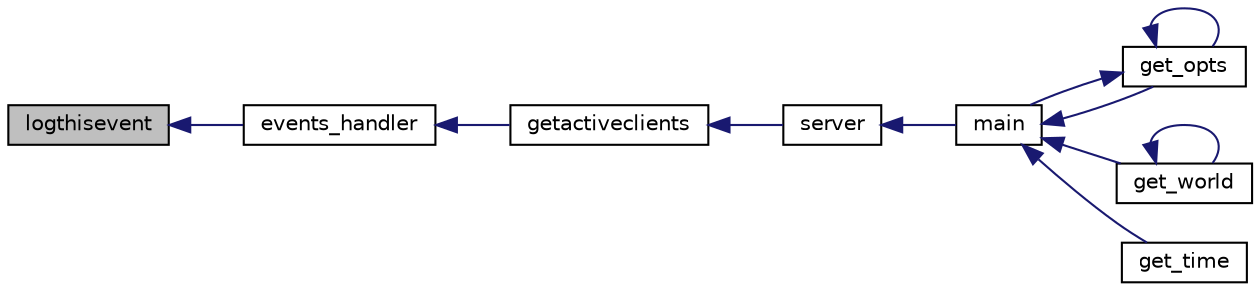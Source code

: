 digraph "logthisevent"
{
  edge [fontname="Helvetica",fontsize="10",labelfontname="Helvetica",labelfontsize="10"];
  node [fontname="Helvetica",fontsize="10",shape=record];
  rankdir="LR";
  Node255 [label="logthisevent",height=0.2,width=0.4,color="black", fillcolor="grey75", style="filled", fontcolor="black"];
  Node255 -> Node256 [dir="back",color="midnightblue",fontsize="10",style="solid",fontname="Helvetica"];
  Node256 [label="events_handler",height=0.2,width=0.4,color="black", fillcolor="white", style="filled",URL="$server__main_8c.html#a2670d42dbeb0847c84fde9c005a58ab5"];
  Node256 -> Node257 [dir="back",color="midnightblue",fontsize="10",style="solid",fontname="Helvetica"];
  Node257 [label="getactiveclients",height=0.2,width=0.4,color="black", fillcolor="white", style="filled",URL="$server__main_8c.html#ab4a2d0a680c3d7d7ce499f65c84e4dcd"];
  Node257 -> Node258 [dir="back",color="midnightblue",fontsize="10",style="solid",fontname="Helvetica"];
  Node258 [label="server",height=0.2,width=0.4,color="black", fillcolor="white", style="filled",URL="$server_8h.html#a520962dfbb3f1db337f798e6335d8e32"];
  Node258 -> Node259 [dir="back",color="midnightblue",fontsize="10",style="solid",fontname="Helvetica"];
  Node259 [label="main",height=0.2,width=0.4,color="black", fillcolor="white", style="filled",URL="$main_8c.html#a0c99d968a34e803d378692bde2e3f18f"];
  Node259 -> Node260 [dir="back",color="midnightblue",fontsize="10",style="solid",fontname="Helvetica"];
  Node260 [label="get_opts",height=0.2,width=0.4,color="black", fillcolor="white", style="filled",URL="$server_8h.html#a30e2e72e7d0d5f691caedcc1c3ea11b5"];
  Node260 -> Node260 [dir="back",color="midnightblue",fontsize="10",style="solid",fontname="Helvetica"];
  Node260 -> Node259 [dir="back",color="midnightblue",fontsize="10",style="solid",fontname="Helvetica"];
  Node259 -> Node261 [dir="back",color="midnightblue",fontsize="10",style="solid",fontname="Helvetica"];
  Node261 [label="get_world",height=0.2,width=0.4,color="black", fillcolor="white", style="filled",URL="$server_8h.html#a45a079803a87adc3a172025e7eded81d"];
  Node261 -> Node261 [dir="back",color="midnightblue",fontsize="10",style="solid",fontname="Helvetica"];
  Node259 -> Node262 [dir="back",color="midnightblue",fontsize="10",style="solid",fontname="Helvetica"];
  Node262 [label="get_time",height=0.2,width=0.4,color="black", fillcolor="white", style="filled",URL="$time__handlers_8c.html#a62269bdc0bb4875a8560b11b7b5ffcab"];
}
